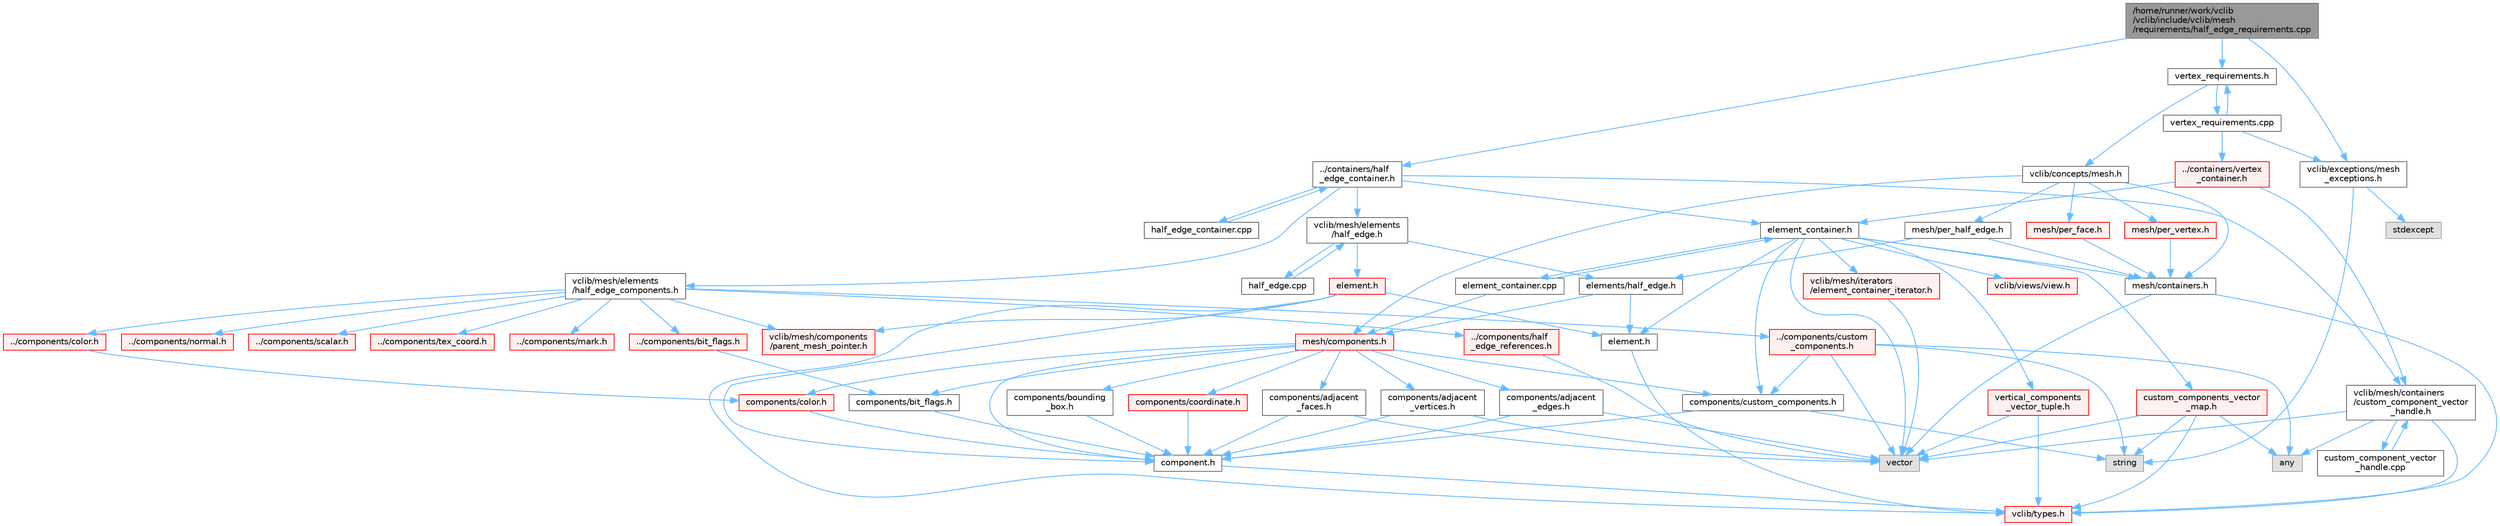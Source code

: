 digraph "/home/runner/work/vclib/vclib/include/vclib/mesh/requirements/half_edge_requirements.cpp"
{
 // LATEX_PDF_SIZE
  bgcolor="transparent";
  edge [fontname=Helvetica,fontsize=10,labelfontname=Helvetica,labelfontsize=10];
  node [fontname=Helvetica,fontsize=10,shape=box,height=0.2,width=0.4];
  Node1 [label="/home/runner/work/vclib\l/vclib/include/vclib/mesh\l/requirements/half_edge_requirements.cpp",height=0.2,width=0.4,color="gray40", fillcolor="grey60", style="filled", fontcolor="black",tooltip=" "];
  Node1 -> Node2 [color="steelblue1",style="solid"];
  Node2 [label="vertex_requirements.h",height=0.2,width=0.4,color="grey40", fillcolor="white", style="filled",URL="$vertex__requirements_8h.html",tooltip=" "];
  Node2 -> Node3 [color="steelblue1",style="solid"];
  Node3 [label="vclib/concepts/mesh.h",height=0.2,width=0.4,color="grey40", fillcolor="white", style="filled",URL="$concepts_2mesh_8h.html",tooltip=" "];
  Node3 -> Node4 [color="steelblue1",style="solid"];
  Node4 [label="mesh/components.h",height=0.2,width=0.4,color="red", fillcolor="#FFF0F0", style="filled",URL="$concepts_2mesh_2components_8h.html",tooltip=" "];
  Node4 -> Node5 [color="steelblue1",style="solid"];
  Node5 [label="components/adjacent\l_edges.h",height=0.2,width=0.4,color="grey40", fillcolor="white", style="filled",URL="$concepts_2mesh_2components_2adjacent__edges_8h.html",tooltip=" "];
  Node5 -> Node6 [color="steelblue1",style="solid"];
  Node6 [label="vector",height=0.2,width=0.4,color="grey60", fillcolor="#E0E0E0", style="filled",tooltip=" "];
  Node5 -> Node7 [color="steelblue1",style="solid"];
  Node7 [label="component.h",height=0.2,width=0.4,color="grey40", fillcolor="white", style="filled",URL="$component_8h.html",tooltip=" "];
  Node7 -> Node8 [color="steelblue1",style="solid"];
  Node8 [label="vclib/types.h",height=0.2,width=0.4,color="red", fillcolor="#FFF0F0", style="filled",URL="$types_8h.html",tooltip=" "];
  Node4 -> Node19 [color="steelblue1",style="solid"];
  Node19 [label="components/adjacent\l_faces.h",height=0.2,width=0.4,color="grey40", fillcolor="white", style="filled",URL="$concepts_2mesh_2components_2adjacent__faces_8h.html",tooltip=" "];
  Node19 -> Node6 [color="steelblue1",style="solid"];
  Node19 -> Node7 [color="steelblue1",style="solid"];
  Node4 -> Node20 [color="steelblue1",style="solid"];
  Node20 [label="components/adjacent\l_vertices.h",height=0.2,width=0.4,color="grey40", fillcolor="white", style="filled",URL="$concepts_2mesh_2components_2adjacent__vertices_8h.html",tooltip=" "];
  Node20 -> Node6 [color="steelblue1",style="solid"];
  Node20 -> Node7 [color="steelblue1",style="solid"];
  Node4 -> Node21 [color="steelblue1",style="solid"];
  Node21 [label="components/bit_flags.h",height=0.2,width=0.4,color="grey40", fillcolor="white", style="filled",URL="$concepts_2mesh_2components_2bit__flags_8h.html",tooltip=" "];
  Node21 -> Node7 [color="steelblue1",style="solid"];
  Node4 -> Node22 [color="steelblue1",style="solid"];
  Node22 [label="components/bounding\l_box.h",height=0.2,width=0.4,color="grey40", fillcolor="white", style="filled",URL="$concepts_2mesh_2components_2bounding__box_8h.html",tooltip=" "];
  Node22 -> Node7 [color="steelblue1",style="solid"];
  Node4 -> Node23 [color="steelblue1",style="solid"];
  Node23 [label="components/color.h",height=0.2,width=0.4,color="red", fillcolor="#FFF0F0", style="filled",URL="$concepts_2mesh_2components_2color_8h.html",tooltip=" "];
  Node23 -> Node7 [color="steelblue1",style="solid"];
  Node4 -> Node7 [color="steelblue1",style="solid"];
  Node4 -> Node39 [color="steelblue1",style="solid"];
  Node39 [label="components/coordinate.h",height=0.2,width=0.4,color="red", fillcolor="#FFF0F0", style="filled",URL="$concepts_2mesh_2components_2coordinate_8h.html",tooltip=" "];
  Node39 -> Node7 [color="steelblue1",style="solid"];
  Node4 -> Node40 [color="steelblue1",style="solid"];
  Node40 [label="components/custom_components.h",height=0.2,width=0.4,color="grey40", fillcolor="white", style="filled",URL="$concepts_2mesh_2components_2custom__components_8h.html",tooltip=" "];
  Node40 -> Node7 [color="steelblue1",style="solid"];
  Node40 -> Node41 [color="steelblue1",style="solid"];
  Node41 [label="string",height=0.2,width=0.4,color="grey60", fillcolor="#E0E0E0", style="filled",tooltip=" "];
  Node3 -> Node56 [color="steelblue1",style="solid"];
  Node56 [label="mesh/containers.h",height=0.2,width=0.4,color="grey40", fillcolor="white", style="filled",URL="$concepts_2mesh_2containers_8h.html",tooltip=" "];
  Node56 -> Node6 [color="steelblue1",style="solid"];
  Node56 -> Node8 [color="steelblue1",style="solid"];
  Node3 -> Node57 [color="steelblue1",style="solid"];
  Node57 [label="mesh/per_face.h",height=0.2,width=0.4,color="red", fillcolor="#FFF0F0", style="filled",URL="$per__face_8h.html",tooltip=" "];
  Node57 -> Node56 [color="steelblue1",style="solid"];
  Node3 -> Node60 [color="steelblue1",style="solid"];
  Node60 [label="mesh/per_half_edge.h",height=0.2,width=0.4,color="grey40", fillcolor="white", style="filled",URL="$per__half__edge_8h.html",tooltip=" "];
  Node60 -> Node56 [color="steelblue1",style="solid"];
  Node60 -> Node61 [color="steelblue1",style="solid"];
  Node61 [label="elements/half_edge.h",height=0.2,width=0.4,color="grey40", fillcolor="white", style="filled",URL="$concepts_2mesh_2elements_2half__edge_8h.html",tooltip=" "];
  Node61 -> Node4 [color="steelblue1",style="solid"];
  Node61 -> Node59 [color="steelblue1",style="solid"];
  Node59 [label="element.h",height=0.2,width=0.4,color="grey40", fillcolor="white", style="filled",URL="$concepts_2mesh_2elements_2element_8h.html",tooltip=" "];
  Node59 -> Node8 [color="steelblue1",style="solid"];
  Node3 -> Node62 [color="steelblue1",style="solid"];
  Node62 [label="mesh/per_vertex.h",height=0.2,width=0.4,color="red", fillcolor="#FFF0F0", style="filled",URL="$per__vertex_8h.html",tooltip=" "];
  Node62 -> Node56 [color="steelblue1",style="solid"];
  Node2 -> Node64 [color="steelblue1",style="solid"];
  Node64 [label="vertex_requirements.cpp",height=0.2,width=0.4,color="grey40", fillcolor="white", style="filled",URL="$vertex__requirements_8cpp.html",tooltip=" "];
  Node64 -> Node2 [color="steelblue1",style="solid"];
  Node64 -> Node65 [color="steelblue1",style="solid"];
  Node65 [label="vclib/exceptions/mesh\l_exceptions.h",height=0.2,width=0.4,color="grey40", fillcolor="white", style="filled",URL="$mesh__exceptions_8h.html",tooltip=" "];
  Node65 -> Node66 [color="steelblue1",style="solid"];
  Node66 [label="stdexcept",height=0.2,width=0.4,color="grey60", fillcolor="#E0E0E0", style="filled",tooltip=" "];
  Node65 -> Node41 [color="steelblue1",style="solid"];
  Node64 -> Node67 [color="steelblue1",style="solid"];
  Node67 [label="../containers/vertex\l_container.h",height=0.2,width=0.4,color="red", fillcolor="#FFF0F0", style="filled",URL="$vertex__container_8h.html",tooltip=" "];
  Node67 -> Node68 [color="steelblue1",style="solid"];
  Node68 [label="vclib/mesh/containers\l/custom_component_vector\l_handle.h",height=0.2,width=0.4,color="grey40", fillcolor="white", style="filled",URL="$custom__component__vector__handle_8h.html",tooltip=" "];
  Node68 -> Node69 [color="steelblue1",style="solid"];
  Node69 [label="any",height=0.2,width=0.4,color="grey60", fillcolor="#E0E0E0", style="filled",tooltip=" "];
  Node68 -> Node6 [color="steelblue1",style="solid"];
  Node68 -> Node8 [color="steelblue1",style="solid"];
  Node68 -> Node70 [color="steelblue1",style="solid"];
  Node70 [label="custom_component_vector\l_handle.cpp",height=0.2,width=0.4,color="grey40", fillcolor="white", style="filled",URL="$custom__component__vector__handle_8cpp.html",tooltip=" "];
  Node70 -> Node68 [color="steelblue1",style="solid"];
  Node67 -> Node125 [color="steelblue1",style="solid"];
  Node125 [label="element_container.h",height=0.2,width=0.4,color="grey40", fillcolor="white", style="filled",URL="$element__container_8h.html",tooltip=" "];
  Node125 -> Node6 [color="steelblue1",style="solid"];
  Node125 -> Node40 [color="steelblue1",style="solid"];
  Node125 -> Node56 [color="steelblue1",style="solid"];
  Node125 -> Node59 [color="steelblue1",style="solid"];
  Node125 -> Node79 [color="steelblue1",style="solid"];
  Node79 [label="vclib/views/view.h",height=0.2,width=0.4,color="red", fillcolor="#FFF0F0", style="filled",URL="$view_8h.html",tooltip=" "];
  Node125 -> Node126 [color="steelblue1",style="solid"];
  Node126 [label="vclib/mesh/iterators\l/element_container_iterator.h",height=0.2,width=0.4,color="red", fillcolor="#FFF0F0", style="filled",URL="$element__container__iterator_8h.html",tooltip=" "];
  Node126 -> Node6 [color="steelblue1",style="solid"];
  Node125 -> Node128 [color="steelblue1",style="solid"];
  Node128 [label="custom_components_vector\l_map.h",height=0.2,width=0.4,color="red", fillcolor="#FFF0F0", style="filled",URL="$custom__components__vector__map_8h.html",tooltip=" "];
  Node128 -> Node69 [color="steelblue1",style="solid"];
  Node128 -> Node41 [color="steelblue1",style="solid"];
  Node128 -> Node6 [color="steelblue1",style="solid"];
  Node128 -> Node8 [color="steelblue1",style="solid"];
  Node125 -> Node132 [color="steelblue1",style="solid"];
  Node132 [label="vertical_components\l_vector_tuple.h",height=0.2,width=0.4,color="red", fillcolor="#FFF0F0", style="filled",URL="$vertical__components__vector__tuple_8h.html",tooltip=" "];
  Node132 -> Node6 [color="steelblue1",style="solid"];
  Node132 -> Node8 [color="steelblue1",style="solid"];
  Node125 -> Node135 [color="steelblue1",style="solid"];
  Node135 [label="element_container.cpp",height=0.2,width=0.4,color="grey40", fillcolor="white", style="filled",URL="$element__container_8cpp.html",tooltip=" "];
  Node135 -> Node125 [color="steelblue1",style="solid"];
  Node135 -> Node4 [color="steelblue1",style="solid"];
  Node1 -> Node65 [color="steelblue1",style="solid"];
  Node1 -> Node137 [color="steelblue1",style="solid"];
  Node137 [label="../containers/half\l_edge_container.h",height=0.2,width=0.4,color="grey40", fillcolor="white", style="filled",URL="$half__edge__container_8h.html",tooltip=" "];
  Node137 -> Node68 [color="steelblue1",style="solid"];
  Node137 -> Node138 [color="steelblue1",style="solid"];
  Node138 [label="vclib/mesh/elements\l/half_edge.h",height=0.2,width=0.4,color="grey40", fillcolor="white", style="filled",URL="$mesh_2elements_2half__edge_8h.html",tooltip=" "];
  Node138 -> Node61 [color="steelblue1",style="solid"];
  Node138 -> Node72 [color="steelblue1",style="solid"];
  Node72 [label="element.h",height=0.2,width=0.4,color="red", fillcolor="#FFF0F0", style="filled",URL="$mesh_2elements_2element_8h.html",tooltip=" "];
  Node72 -> Node59 [color="steelblue1",style="solid"];
  Node72 -> Node7 [color="steelblue1",style="solid"];
  Node72 -> Node73 [color="steelblue1",style="solid"];
  Node73 [label="vclib/mesh/components\l/parent_mesh_pointer.h",height=0.2,width=0.4,color="red", fillcolor="#FFF0F0", style="filled",URL="$parent__mesh__pointer_8h.html",tooltip=" "];
  Node72 -> Node8 [color="steelblue1",style="solid"];
  Node138 -> Node139 [color="steelblue1",style="solid"];
  Node139 [label="half_edge.cpp",height=0.2,width=0.4,color="grey40", fillcolor="white", style="filled",URL="$half__edge_8cpp.html",tooltip=" "];
  Node139 -> Node138 [color="steelblue1",style="solid"];
  Node137 -> Node140 [color="steelblue1",style="solid"];
  Node140 [label="vclib/mesh/elements\l/half_edge_components.h",height=0.2,width=0.4,color="grey40", fillcolor="white", style="filled",URL="$half__edge__components_8h.html",tooltip=" "];
  Node140 -> Node93 [color="steelblue1",style="solid"];
  Node93 [label="../components/bit_flags.h",height=0.2,width=0.4,color="red", fillcolor="#FFF0F0", style="filled",URL="$mesh_2components_2bit__flags_8h.html",tooltip=" "];
  Node93 -> Node21 [color="steelblue1",style="solid"];
  Node140 -> Node96 [color="steelblue1",style="solid"];
  Node96 [label="../components/color.h",height=0.2,width=0.4,color="red", fillcolor="#FFF0F0", style="filled",URL="$mesh_2components_2color_8h.html",tooltip=" "];
  Node96 -> Node23 [color="steelblue1",style="solid"];
  Node140 -> Node100 [color="steelblue1",style="solid"];
  Node100 [label="../components/custom\l_components.h",height=0.2,width=0.4,color="red", fillcolor="#FFF0F0", style="filled",URL="$mesh_2components_2custom__components_8h.html",tooltip=" "];
  Node100 -> Node69 [color="steelblue1",style="solid"];
  Node100 -> Node41 [color="steelblue1",style="solid"];
  Node100 -> Node6 [color="steelblue1",style="solid"];
  Node100 -> Node40 [color="steelblue1",style="solid"];
  Node140 -> Node141 [color="steelblue1",style="solid"];
  Node141 [label="../components/half\l_edge_references.h",height=0.2,width=0.4,color="red", fillcolor="#FFF0F0", style="filled",URL="$mesh_2components_2half__edge__references_8h.html",tooltip=" "];
  Node141 -> Node6 [color="steelblue1",style="solid"];
  Node140 -> Node105 [color="steelblue1",style="solid"];
  Node105 [label="../components/mark.h",height=0.2,width=0.4,color="red", fillcolor="#FFF0F0", style="filled",URL="$mesh_2components_2mark_8h.html",tooltip=" "];
  Node140 -> Node107 [color="steelblue1",style="solid"];
  Node107 [label="../components/normal.h",height=0.2,width=0.4,color="red", fillcolor="#FFF0F0", style="filled",URL="$mesh_2components_2normal_8h.html",tooltip=" "];
  Node140 -> Node73 [color="steelblue1",style="solid"];
  Node140 -> Node113 [color="steelblue1",style="solid"];
  Node113 [label="../components/scalar.h",height=0.2,width=0.4,color="red", fillcolor="#FFF0F0", style="filled",URL="$mesh_2components_2scalar_8h.html",tooltip=" "];
  Node140 -> Node121 [color="steelblue1",style="solid"];
  Node121 [label="../components/tex_coord.h",height=0.2,width=0.4,color="red", fillcolor="#FFF0F0", style="filled",URL="$mesh_2components_2tex__coord_8h.html",tooltip=" "];
  Node137 -> Node125 [color="steelblue1",style="solid"];
  Node137 -> Node143 [color="steelblue1",style="solid"];
  Node143 [label="half_edge_container.cpp",height=0.2,width=0.4,color="grey40", fillcolor="white", style="filled",URL="$half__edge__container_8cpp.html",tooltip=" "];
  Node143 -> Node137 [color="steelblue1",style="solid"];
}
